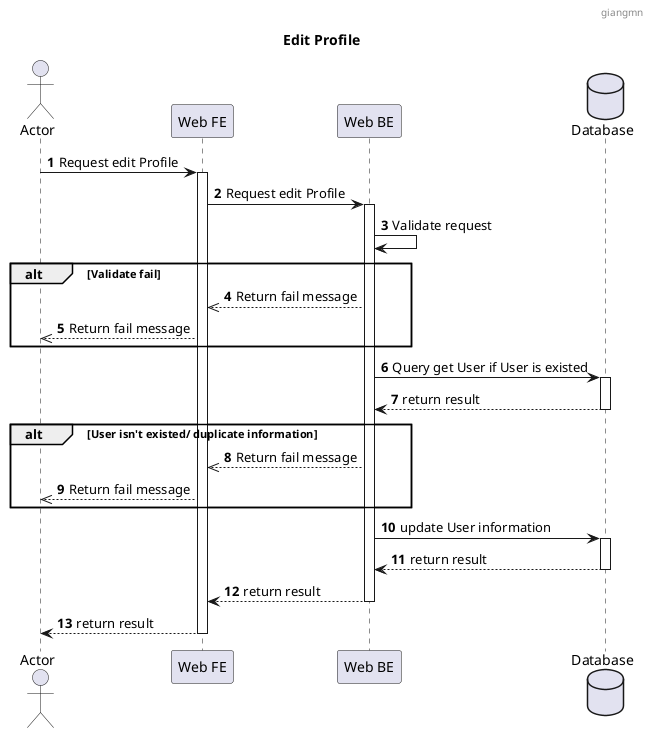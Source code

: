 @startuml
header : giangmn
title: Edit Profile
autonumber

actor "Actor" as a
participant "Web FE" as fe
participant "Web BE" as be
database "Database" as db

a-> fe: Request edit Profile
fe ++
fe -> be: Request edit Profile
be++
be -> be: Validate request
alt Validate fail
be -->> fe: Return fail message
fe -->> a: Return fail message

end

be -> db: Query get User if User is existed
db++
db --> be: return result
db--
alt User isn't existed/ duplicate information
be -->> fe: Return fail message
fe -->> a: Return fail message
end
be->db: update User information
db++
db--> be: return result
db--
be --> fe: return result
be--
fe--> a: return result
fe--
@enduml